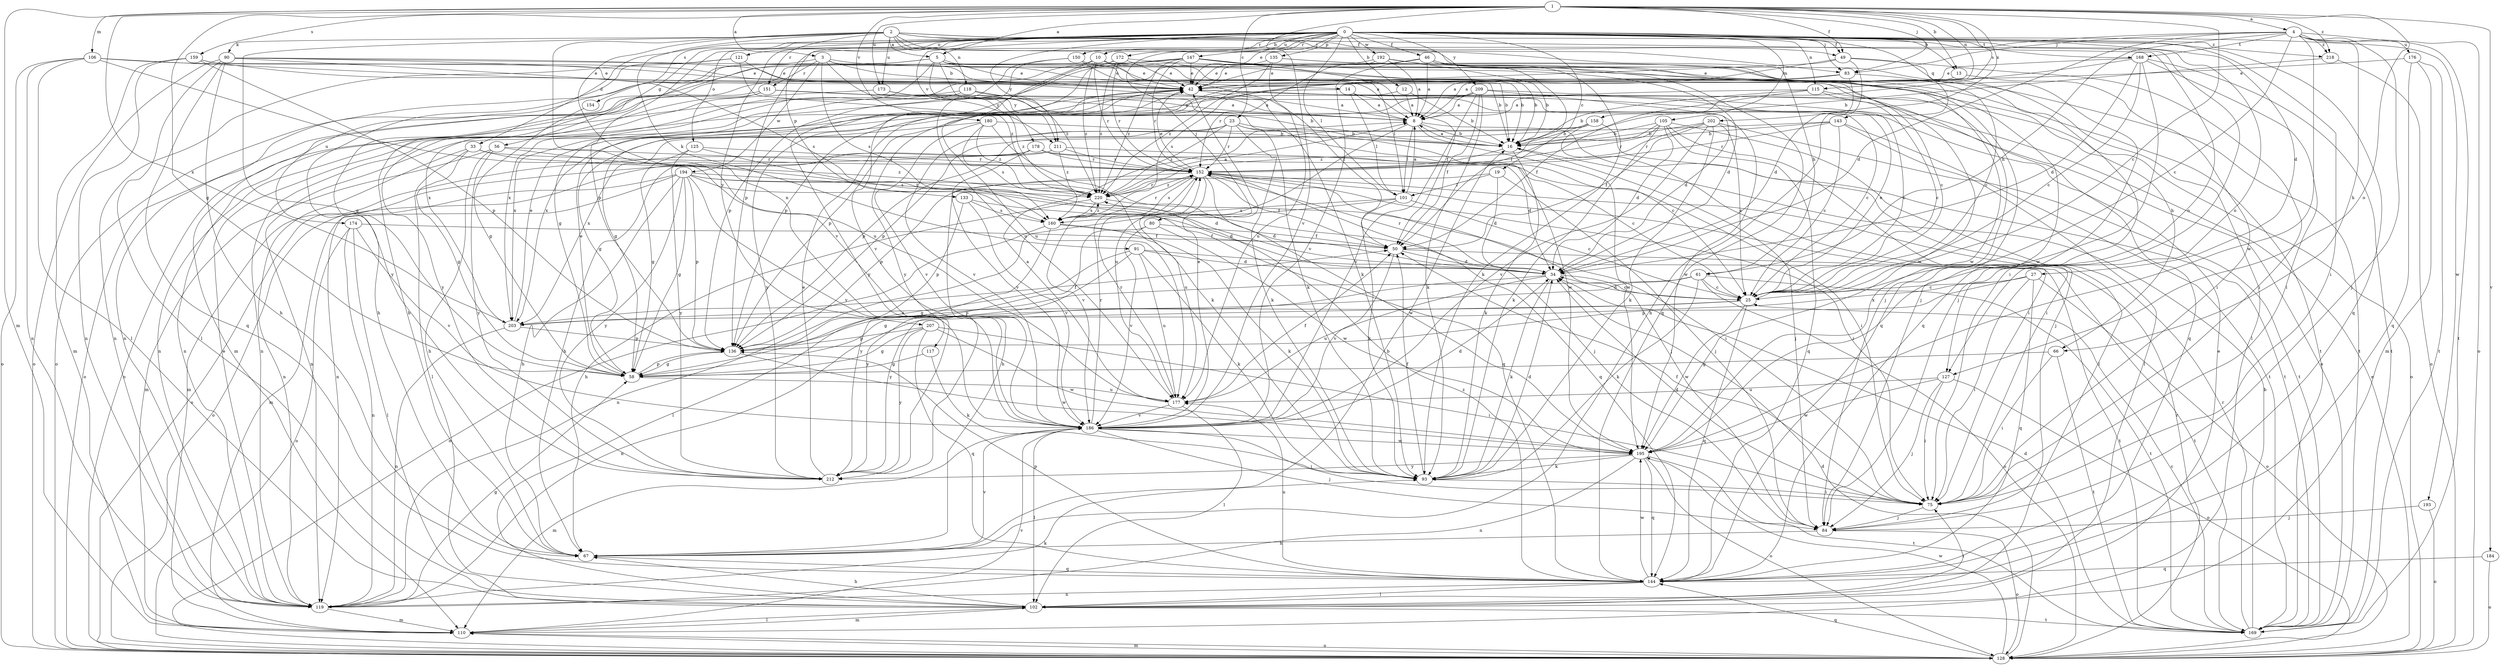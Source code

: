 strict digraph  {
0;
1;
2;
3;
4;
5;
8;
10;
12;
13;
14;
16;
19;
23;
25;
27;
33;
34;
42;
46;
49;
50;
56;
58;
61;
66;
67;
75;
80;
83;
84;
90;
91;
93;
101;
102;
105;
106;
110;
115;
117;
118;
119;
121;
125;
127;
128;
133;
135;
136;
143;
144;
147;
150;
151;
152;
154;
158;
159;
160;
168;
169;
172;
173;
174;
176;
177;
178;
180;
184;
186;
192;
193;
194;
195;
202;
203;
207;
209;
211;
212;
218;
220;
0 -> 10  [label=b];
0 -> 12  [label=b];
0 -> 13  [label=b];
0 -> 19  [label=c];
0 -> 27  [label=d];
0 -> 33  [label=d];
0 -> 42  [label=e];
0 -> 46  [label=f];
0 -> 49  [label=f];
0 -> 56  [label=g];
0 -> 75  [label=i];
0 -> 80  [label=j];
0 -> 83  [label=j];
0 -> 101  [label=l];
0 -> 105  [label=m];
0 -> 115  [label=n];
0 -> 121  [label=o];
0 -> 125  [label=o];
0 -> 127  [label=o];
0 -> 133  [label=p];
0 -> 135  [label=p];
0 -> 136  [label=p];
0 -> 143  [label=q];
0 -> 144  [label=q];
0 -> 147  [label=r];
0 -> 150  [label=r];
0 -> 154  [label=s];
0 -> 168  [label=t];
0 -> 172  [label=u];
0 -> 178  [label=v];
0 -> 192  [label=w];
0 -> 193  [label=w];
0 -> 207  [label=y];
0 -> 209  [label=y];
0 -> 211  [label=y];
0 -> 218  [label=z];
1 -> 3  [label=a];
1 -> 4  [label=a];
1 -> 5  [label=a];
1 -> 13  [label=b];
1 -> 23  [label=c];
1 -> 25  [label=c];
1 -> 49  [label=f];
1 -> 58  [label=g];
1 -> 83  [label=j];
1 -> 106  [label=m];
1 -> 110  [label=m];
1 -> 115  [label=n];
1 -> 127  [label=o];
1 -> 158  [label=s];
1 -> 159  [label=s];
1 -> 173  [label=u];
1 -> 180  [label=v];
1 -> 184  [label=v];
1 -> 186  [label=v];
1 -> 202  [label=x];
1 -> 203  [label=x];
1 -> 218  [label=z];
2 -> 5  [label=a];
2 -> 49  [label=f];
2 -> 58  [label=g];
2 -> 61  [label=h];
2 -> 75  [label=i];
2 -> 83  [label=j];
2 -> 90  [label=k];
2 -> 91  [label=k];
2 -> 117  [label=n];
2 -> 118  [label=n];
2 -> 127  [label=o];
2 -> 144  [label=q];
2 -> 151  [label=r];
2 -> 173  [label=u];
2 -> 186  [label=v];
3 -> 8  [label=a];
3 -> 14  [label=b];
3 -> 25  [label=c];
3 -> 151  [label=r];
3 -> 160  [label=s];
3 -> 174  [label=u];
3 -> 194  [label=w];
3 -> 211  [label=y];
4 -> 25  [label=c];
4 -> 34  [label=d];
4 -> 61  [label=h];
4 -> 66  [label=h];
4 -> 83  [label=j];
4 -> 84  [label=j];
4 -> 128  [label=o];
4 -> 136  [label=p];
4 -> 168  [label=t];
4 -> 169  [label=t];
4 -> 176  [label=u];
4 -> 195  [label=w];
4 -> 218  [label=z];
5 -> 16  [label=b];
5 -> 42  [label=e];
5 -> 50  [label=f];
5 -> 66  [label=h];
5 -> 67  [label=h];
5 -> 128  [label=o];
5 -> 203  [label=x];
5 -> 211  [label=y];
5 -> 220  [label=z];
8 -> 16  [label=b];
8 -> 101  [label=l];
8 -> 169  [label=t];
8 -> 177  [label=u];
8 -> 195  [label=w];
10 -> 42  [label=e];
10 -> 67  [label=h];
10 -> 101  [label=l];
10 -> 152  [label=r];
10 -> 169  [label=t];
10 -> 186  [label=v];
10 -> 220  [label=z];
12 -> 8  [label=a];
12 -> 16  [label=b];
12 -> 136  [label=p];
13 -> 8  [label=a];
13 -> 75  [label=i];
14 -> 8  [label=a];
14 -> 101  [label=l];
14 -> 195  [label=w];
14 -> 203  [label=x];
16 -> 8  [label=a];
16 -> 84  [label=j];
16 -> 93  [label=k];
16 -> 152  [label=r];
19 -> 34  [label=d];
19 -> 84  [label=j];
19 -> 101  [label=l];
19 -> 136  [label=p];
23 -> 16  [label=b];
23 -> 25  [label=c];
23 -> 93  [label=k];
23 -> 152  [label=r];
23 -> 186  [label=v];
23 -> 195  [label=w];
23 -> 203  [label=x];
23 -> 220  [label=z];
25 -> 34  [label=d];
25 -> 42  [label=e];
25 -> 119  [label=n];
25 -> 144  [label=q];
25 -> 195  [label=w];
25 -> 203  [label=x];
27 -> 25  [label=c];
27 -> 75  [label=i];
27 -> 128  [label=o];
27 -> 136  [label=p];
27 -> 144  [label=q];
27 -> 203  [label=x];
33 -> 58  [label=g];
33 -> 102  [label=l];
33 -> 119  [label=n];
33 -> 152  [label=r];
33 -> 220  [label=z];
34 -> 25  [label=c];
34 -> 93  [label=k];
34 -> 152  [label=r];
34 -> 177  [label=u];
34 -> 212  [label=y];
42 -> 8  [label=a];
42 -> 128  [label=o];
42 -> 212  [label=y];
46 -> 8  [label=a];
46 -> 42  [label=e];
46 -> 50  [label=f];
46 -> 102  [label=l];
46 -> 152  [label=r];
46 -> 186  [label=v];
46 -> 195  [label=w];
49 -> 42  [label=e];
49 -> 67  [label=h];
49 -> 75  [label=i];
49 -> 144  [label=q];
49 -> 160  [label=s];
50 -> 34  [label=d];
50 -> 169  [label=t];
50 -> 186  [label=v];
56 -> 67  [label=h];
56 -> 110  [label=m];
56 -> 144  [label=q];
56 -> 152  [label=r];
56 -> 212  [label=y];
58 -> 42  [label=e];
58 -> 136  [label=p];
58 -> 177  [label=u];
61 -> 25  [label=c];
61 -> 58  [label=g];
61 -> 93  [label=k];
61 -> 128  [label=o];
61 -> 136  [label=p];
61 -> 169  [label=t];
66 -> 58  [label=g];
66 -> 75  [label=i];
66 -> 169  [label=t];
67 -> 16  [label=b];
67 -> 144  [label=q];
67 -> 186  [label=v];
75 -> 34  [label=d];
75 -> 50  [label=f];
75 -> 84  [label=j];
80 -> 50  [label=f];
80 -> 186  [label=v];
80 -> 195  [label=w];
80 -> 212  [label=y];
83 -> 8  [label=a];
83 -> 25  [label=c];
83 -> 34  [label=d];
83 -> 212  [label=y];
84 -> 67  [label=h];
84 -> 128  [label=o];
90 -> 42  [label=e];
90 -> 67  [label=h];
90 -> 84  [label=j];
90 -> 102  [label=l];
90 -> 128  [label=o];
90 -> 144  [label=q];
90 -> 160  [label=s];
90 -> 195  [label=w];
91 -> 34  [label=d];
91 -> 58  [label=g];
91 -> 93  [label=k];
91 -> 169  [label=t];
91 -> 177  [label=u];
91 -> 212  [label=y];
93 -> 34  [label=d];
93 -> 50  [label=f];
93 -> 75  [label=i];
101 -> 8  [label=a];
101 -> 25  [label=c];
101 -> 93  [label=k];
101 -> 119  [label=n];
101 -> 160  [label=s];
102 -> 42  [label=e];
102 -> 67  [label=h];
102 -> 75  [label=i];
102 -> 110  [label=m];
102 -> 169  [label=t];
105 -> 16  [label=b];
105 -> 34  [label=d];
105 -> 75  [label=i];
105 -> 93  [label=k];
105 -> 102  [label=l];
105 -> 144  [label=q];
105 -> 152  [label=r];
105 -> 220  [label=z];
106 -> 16  [label=b];
106 -> 42  [label=e];
106 -> 102  [label=l];
106 -> 119  [label=n];
106 -> 128  [label=o];
106 -> 177  [label=u];
110 -> 102  [label=l];
110 -> 128  [label=o];
110 -> 186  [label=v];
115 -> 8  [label=a];
115 -> 16  [label=b];
115 -> 25  [label=c];
115 -> 50  [label=f];
115 -> 144  [label=q];
117 -> 58  [label=g];
117 -> 93  [label=k];
118 -> 8  [label=a];
118 -> 93  [label=k];
118 -> 128  [label=o];
118 -> 203  [label=x];
119 -> 42  [label=e];
119 -> 58  [label=g];
119 -> 93  [label=k];
119 -> 110  [label=m];
121 -> 42  [label=e];
121 -> 119  [label=n];
121 -> 212  [label=y];
121 -> 220  [label=z];
125 -> 58  [label=g];
125 -> 152  [label=r];
125 -> 160  [label=s];
125 -> 212  [label=y];
127 -> 75  [label=i];
127 -> 84  [label=j];
127 -> 128  [label=o];
127 -> 177  [label=u];
127 -> 195  [label=w];
128 -> 34  [label=d];
128 -> 42  [label=e];
128 -> 110  [label=m];
128 -> 144  [label=q];
128 -> 152  [label=r];
128 -> 195  [label=w];
133 -> 34  [label=d];
133 -> 136  [label=p];
133 -> 160  [label=s];
133 -> 186  [label=v];
135 -> 42  [label=e];
135 -> 84  [label=j];
135 -> 144  [label=q];
135 -> 177  [label=u];
135 -> 220  [label=z];
136 -> 58  [label=g];
136 -> 195  [label=w];
143 -> 16  [label=b];
143 -> 25  [label=c];
143 -> 102  [label=l];
143 -> 136  [label=p];
143 -> 152  [label=r];
143 -> 169  [label=t];
144 -> 102  [label=l];
144 -> 119  [label=n];
144 -> 136  [label=p];
144 -> 177  [label=u];
144 -> 195  [label=w];
144 -> 220  [label=z];
147 -> 16  [label=b];
147 -> 34  [label=d];
147 -> 42  [label=e];
147 -> 50  [label=f];
147 -> 58  [label=g];
147 -> 84  [label=j];
147 -> 110  [label=m];
147 -> 119  [label=n];
147 -> 152  [label=r];
147 -> 220  [label=z];
150 -> 16  [label=b];
150 -> 42  [label=e];
150 -> 136  [label=p];
150 -> 177  [label=u];
151 -> 8  [label=a];
151 -> 16  [label=b];
151 -> 25  [label=c];
151 -> 119  [label=n];
151 -> 128  [label=o];
151 -> 212  [label=y];
152 -> 42  [label=e];
152 -> 50  [label=f];
152 -> 67  [label=h];
152 -> 75  [label=i];
152 -> 84  [label=j];
152 -> 144  [label=q];
152 -> 160  [label=s];
152 -> 177  [label=u];
152 -> 186  [label=v];
152 -> 195  [label=w];
152 -> 220  [label=z];
154 -> 58  [label=g];
158 -> 16  [label=b];
158 -> 75  [label=i];
158 -> 84  [label=j];
158 -> 119  [label=n];
158 -> 136  [label=p];
159 -> 42  [label=e];
159 -> 93  [label=k];
159 -> 110  [label=m];
159 -> 119  [label=n];
159 -> 136  [label=p];
160 -> 50  [label=f];
160 -> 93  [label=k];
160 -> 102  [label=l];
160 -> 128  [label=o];
160 -> 152  [label=r];
160 -> 220  [label=z];
168 -> 25  [label=c];
168 -> 34  [label=d];
168 -> 42  [label=e];
168 -> 75  [label=i];
168 -> 136  [label=p];
168 -> 169  [label=t];
168 -> 195  [label=w];
169 -> 16  [label=b];
169 -> 25  [label=c];
169 -> 34  [label=d];
169 -> 42  [label=e];
169 -> 152  [label=r];
172 -> 42  [label=e];
172 -> 152  [label=r];
172 -> 169  [label=t];
172 -> 177  [label=u];
172 -> 212  [label=y];
172 -> 220  [label=z];
173 -> 8  [label=a];
173 -> 119  [label=n];
173 -> 220  [label=z];
174 -> 50  [label=f];
174 -> 102  [label=l];
174 -> 119  [label=n];
174 -> 128  [label=o];
174 -> 186  [label=v];
176 -> 42  [label=e];
176 -> 110  [label=m];
176 -> 144  [label=q];
176 -> 169  [label=t];
177 -> 8  [label=a];
177 -> 50  [label=f];
177 -> 102  [label=l];
177 -> 152  [label=r];
177 -> 186  [label=v];
178 -> 34  [label=d];
178 -> 75  [label=i];
178 -> 110  [label=m];
178 -> 119  [label=n];
178 -> 152  [label=r];
178 -> 186  [label=v];
180 -> 16  [label=b];
180 -> 58  [label=g];
180 -> 93  [label=k];
180 -> 160  [label=s];
180 -> 186  [label=v];
180 -> 220  [label=z];
184 -> 128  [label=o];
184 -> 144  [label=q];
186 -> 34  [label=d];
186 -> 42  [label=e];
186 -> 75  [label=i];
186 -> 84  [label=j];
186 -> 102  [label=l];
186 -> 110  [label=m];
186 -> 152  [label=r];
186 -> 195  [label=w];
192 -> 8  [label=a];
192 -> 16  [label=b];
192 -> 42  [label=e];
192 -> 93  [label=k];
192 -> 203  [label=x];
193 -> 84  [label=j];
193 -> 128  [label=o];
194 -> 34  [label=d];
194 -> 58  [label=g];
194 -> 67  [label=h];
194 -> 75  [label=i];
194 -> 84  [label=j];
194 -> 110  [label=m];
194 -> 128  [label=o];
194 -> 136  [label=p];
194 -> 186  [label=v];
194 -> 212  [label=y];
194 -> 220  [label=z];
195 -> 93  [label=k];
195 -> 119  [label=n];
195 -> 128  [label=o];
195 -> 144  [label=q];
195 -> 169  [label=t];
195 -> 212  [label=y];
202 -> 16  [label=b];
202 -> 25  [label=c];
202 -> 50  [label=f];
202 -> 93  [label=k];
202 -> 152  [label=r];
202 -> 169  [label=t];
202 -> 186  [label=v];
203 -> 42  [label=e];
203 -> 50  [label=f];
203 -> 119  [label=n];
203 -> 136  [label=p];
207 -> 58  [label=g];
207 -> 75  [label=i];
207 -> 136  [label=p];
207 -> 144  [label=q];
207 -> 195  [label=w];
207 -> 212  [label=y];
209 -> 8  [label=a];
209 -> 25  [label=c];
209 -> 34  [label=d];
209 -> 50  [label=f];
209 -> 58  [label=g];
209 -> 93  [label=k];
209 -> 119  [label=n];
209 -> 186  [label=v];
211 -> 25  [label=c];
211 -> 67  [label=h];
211 -> 128  [label=o];
211 -> 152  [label=r];
211 -> 220  [label=z];
212 -> 42  [label=e];
218 -> 16  [label=b];
218 -> 128  [label=o];
220 -> 8  [label=a];
220 -> 34  [label=d];
220 -> 67  [label=h];
220 -> 152  [label=r];
220 -> 160  [label=s];
}
